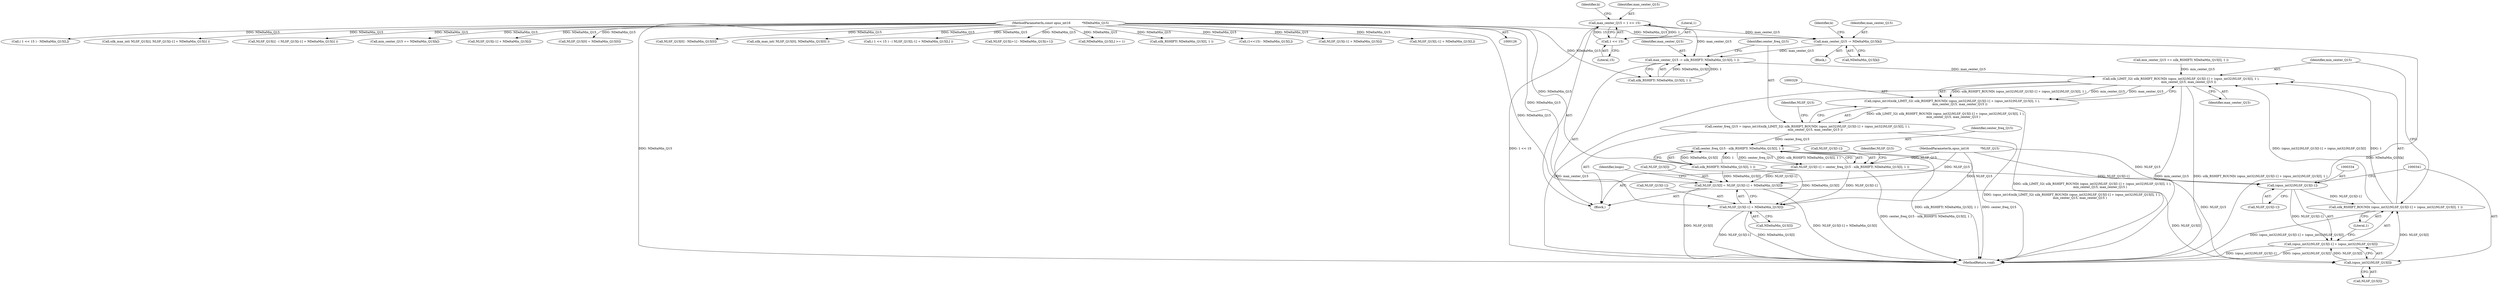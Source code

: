 digraph "0_Android_0d052d64480a30e83fcdda80f4774624e044beb7@pointer" {
"1000314" [label="(Call,max_center_Q15 -= NDeltaMin_Q15[k])"];
"1000128" [label="(MethodParameterIn,const opus_int16            *NDeltaMin_Q15)"];
"1000299" [label="(Call,max_center_Q15 = 1 << 15)"];
"1000301" [label="(Call,1 << 15)"];
"1000319" [label="(Call,max_center_Q15 -= silk_RSHIFT( NDeltaMin_Q15[I], 1 ))"];
"1000330" [label="(Call,silk_LIMIT_32( silk_RSHIFT_ROUND( (opus_int32)NLSF_Q15[I-1] + (opus_int32)NLSF_Q15[I], 1 ),\n                min_center_Q15, max_center_Q15 ))"];
"1000328" [label="(Call,(opus_int16)silk_LIMIT_32( silk_RSHIFT_ROUND( (opus_int32)NLSF_Q15[I-1] + (opus_int32)NLSF_Q15[I], 1 ),\n                min_center_Q15, max_center_Q15 ))"];
"1000326" [label="(Call,center_freq_Q15 = (opus_int16)silk_LIMIT_32( silk_RSHIFT_ROUND( (opus_int32)NLSF_Q15[I-1] + (opus_int32)NLSF_Q15[I], 1 ),\n                min_center_Q15, max_center_Q15 ))"];
"1000354" [label="(Call,center_freq_Q15 - silk_RSHIFT( NDeltaMin_Q15[I], 1 ))"];
"1000348" [label="(Call,NLSF_Q15[I-1] = center_freq_Q15 - silk_RSHIFT( NDeltaMin_Q15[I], 1 ))"];
"1000333" [label="(Call,(opus_int32)NLSF_Q15[I-1])"];
"1000331" [label="(Call,silk_RSHIFT_ROUND( (opus_int32)NLSF_Q15[I-1] + (opus_int32)NLSF_Q15[I], 1 ))"];
"1000332" [label="(Call,(opus_int32)NLSF_Q15[I-1] + (opus_int32)NLSF_Q15[I])"];
"1000361" [label="(Call,NLSF_Q15[I] = NLSF_Q15[I-1] + NDeltaMin_Q15[I])"];
"1000340" [label="(Call,(opus_int32)NLSF_Q15[I])"];
"1000365" [label="(Call,NLSF_Q15[I-1] + NDeltaMin_Q15[I])"];
"1000299" [label="(Call,max_center_Q15 = 1 << 15)"];
"1000265" [label="(Call,( 1 << 15 ) - NDeltaMin_Q15[L])"];
"1000302" [label="(Literal,1)"];
"1000409" [label="(Call,silk_max_int( NLSF_Q15[i], NLSF_Q15[i-1] + NDeltaMin_Q15[i] ))"];
"1000315" [label="(Identifier,max_center_Q15)"];
"1000273" [label="(Block,)"];
"1000362" [label="(Call,NLSF_Q15[I])"];
"1000306" [label="(Identifier,k)"];
"1000127" [label="(MethodParameterIn,opus_int16            *NLSF_Q15)"];
"1000303" [label="(Literal,15)"];
"1000185" [label="(Call,NLSF_Q15[i] - ( NLSF_Q15[i-1] + NDeltaMin_Q15[i] ))"];
"1000333" [label="(Call,(opus_int32)NLSF_Q15[I-1])"];
"1000350" [label="(Identifier,NLSF_Q15)"];
"1000347" [label="(Identifier,max_center_Q15)"];
"1000349" [label="(Call,NLSF_Q15[I-1])"];
"1000342" [label="(Call,NLSF_Q15[I])"];
"1000128" [label="(MethodParameterIn,const opus_int16            *NDeltaMin_Q15)"];
"1000326" [label="(Call,center_freq_Q15 = (opus_int16)silk_LIMIT_32( silk_RSHIFT_ROUND( (opus_int32)NLSF_Q15[I-1] + (opus_int32)NLSF_Q15[I], 1 ),\n                min_center_Q15, max_center_Q15 ))"];
"1000366" [label="(Call,NLSF_Q15[I-1])"];
"1000356" [label="(Call,silk_RSHIFT( NDeltaMin_Q15[I], 1 ))"];
"1000287" [label="(Call,min_center_Q15 += NDeltaMin_Q15[k])"];
"1000327" [label="(Identifier,center_freq_Q15)"];
"1000365" [label="(Call,NLSF_Q15[I-1] + NDeltaMin_Q15[I])"];
"1000371" [label="(Call,NDeltaMin_Q15[I])"];
"1000319" [label="(Call,max_center_Q15 -= silk_RSHIFT( NDeltaMin_Q15[I], 1 ))"];
"1000348" [label="(Call,NLSF_Q15[I-1] = center_freq_Q15 - silk_RSHIFT( NDeltaMin_Q15[I], 1 ))"];
"1000316" [label="(Call,NDeltaMin_Q15[k])"];
"1000361" [label="(Call,NLSF_Q15[I] = NLSF_Q15[I-1] + NDeltaMin_Q15[I])"];
"1000189" [label="(Call,NLSF_Q15[i-1] + NDeltaMin_Q15[i])"];
"1000246" [label="(Call,NLSF_Q15[0] = NDeltaMin_Q15[0])"];
"1000345" [label="(Literal,1)"];
"1000321" [label="(Call,silk_RSHIFT( NDeltaMin_Q15[I], 1 ))"];
"1000161" [label="(Call,NLSF_Q15[0] - NDeltaMin_Q15[0])"];
"1000389" [label="(Call,silk_max_int( NLSF_Q15[0], NDeltaMin_Q15[0] ))"];
"1000292" [label="(Call,min_center_Q15 += silk_RSHIFT( NDeltaMin_Q15[I], 1 ))"];
"1000340" [label="(Call,(opus_int32)NLSF_Q15[I])"];
"1000355" [label="(Identifier,center_freq_Q15)"];
"1000211" [label="(Call,( 1 << 15 ) - ( NLSF_Q15[L-1] + NDeltaMin_Q15[L] ))"];
"1000331" [label="(Call,silk_RSHIFT_ROUND( (opus_int32)NLSF_Q15[I-1] + (opus_int32)NLSF_Q15[I], 1 ))"];
"1000157" [label="(Identifier,loops)"];
"1000346" [label="(Identifier,min_center_Q15)"];
"1000328" [label="(Call,(opus_int16)silk_LIMIT_32( silk_RSHIFT_ROUND( (opus_int32)NLSF_Q15[I-1] + (opus_int32)NLSF_Q15[I], 1 ),\n                min_center_Q15, max_center_Q15 ))"];
"1000363" [label="(Identifier,NLSF_Q15)"];
"1000301" [label="(Call,1 << 15)"];
"1000335" [label="(Call,NLSF_Q15[I-1])"];
"1000312" [label="(Identifier,k)"];
"1000314" [label="(Call,max_center_Q15 -= NDeltaMin_Q15[k])"];
"1000313" [label="(Block,)"];
"1000460" [label="(Call,NLSF_Q15[i+1] - NDeltaMin_Q15[i+1])"];
"1000300" [label="(Identifier,max_center_Q15)"];
"1000144" [label="(Call,NDeltaMin_Q15[L] >= 1)"];
"1000330" [label="(Call,silk_LIMIT_32( silk_RSHIFT_ROUND( (opus_int32)NLSF_Q15[I-1] + (opus_int32)NLSF_Q15[I], 1 ),\n                min_center_Q15, max_center_Q15 ))"];
"1000354" [label="(Call,center_freq_Q15 - silk_RSHIFT( NDeltaMin_Q15[I], 1 ))"];
"1000320" [label="(Identifier,max_center_Q15)"];
"1000332" [label="(Call,(opus_int32)NLSF_Q15[I-1] + (opus_int32)NLSF_Q15[I])"];
"1000294" [label="(Call,silk_RSHIFT( NDeltaMin_Q15[I], 1 ))"];
"1000434" [label="(Call,(1<<15) - NDeltaMin_Q15[L])"];
"1000413" [label="(Call,NLSF_Q15[i-1] + NDeltaMin_Q15[i])"];
"1000215" [label="(Call,NLSF_Q15[L-1] + NDeltaMin_Q15[L])"];
"1000471" [label="(MethodReturn,void)"];
"1000314" -> "1000313"  [label="AST: "];
"1000314" -> "1000316"  [label="CFG: "];
"1000315" -> "1000314"  [label="AST: "];
"1000316" -> "1000314"  [label="AST: "];
"1000312" -> "1000314"  [label="CFG: "];
"1000314" -> "1000471"  [label="DDG: NDeltaMin_Q15[k]"];
"1000128" -> "1000314"  [label="DDG: NDeltaMin_Q15"];
"1000299" -> "1000314"  [label="DDG: max_center_Q15"];
"1000314" -> "1000319"  [label="DDG: max_center_Q15"];
"1000128" -> "1000126"  [label="AST: "];
"1000128" -> "1000471"  [label="DDG: NDeltaMin_Q15"];
"1000128" -> "1000144"  [label="DDG: NDeltaMin_Q15"];
"1000128" -> "1000161"  [label="DDG: NDeltaMin_Q15"];
"1000128" -> "1000185"  [label="DDG: NDeltaMin_Q15"];
"1000128" -> "1000189"  [label="DDG: NDeltaMin_Q15"];
"1000128" -> "1000211"  [label="DDG: NDeltaMin_Q15"];
"1000128" -> "1000215"  [label="DDG: NDeltaMin_Q15"];
"1000128" -> "1000246"  [label="DDG: NDeltaMin_Q15"];
"1000128" -> "1000265"  [label="DDG: NDeltaMin_Q15"];
"1000128" -> "1000287"  [label="DDG: NDeltaMin_Q15"];
"1000128" -> "1000294"  [label="DDG: NDeltaMin_Q15"];
"1000128" -> "1000321"  [label="DDG: NDeltaMin_Q15"];
"1000128" -> "1000356"  [label="DDG: NDeltaMin_Q15"];
"1000128" -> "1000361"  [label="DDG: NDeltaMin_Q15"];
"1000128" -> "1000365"  [label="DDG: NDeltaMin_Q15"];
"1000128" -> "1000389"  [label="DDG: NDeltaMin_Q15"];
"1000128" -> "1000409"  [label="DDG: NDeltaMin_Q15"];
"1000128" -> "1000413"  [label="DDG: NDeltaMin_Q15"];
"1000128" -> "1000434"  [label="DDG: NDeltaMin_Q15"];
"1000128" -> "1000460"  [label="DDG: NDeltaMin_Q15"];
"1000299" -> "1000273"  [label="AST: "];
"1000299" -> "1000301"  [label="CFG: "];
"1000300" -> "1000299"  [label="AST: "];
"1000301" -> "1000299"  [label="AST: "];
"1000306" -> "1000299"  [label="CFG: "];
"1000299" -> "1000471"  [label="DDG: 1 << 15"];
"1000301" -> "1000299"  [label="DDG: 1"];
"1000301" -> "1000299"  [label="DDG: 15"];
"1000299" -> "1000319"  [label="DDG: max_center_Q15"];
"1000301" -> "1000303"  [label="CFG: "];
"1000302" -> "1000301"  [label="AST: "];
"1000303" -> "1000301"  [label="AST: "];
"1000319" -> "1000273"  [label="AST: "];
"1000319" -> "1000321"  [label="CFG: "];
"1000320" -> "1000319"  [label="AST: "];
"1000321" -> "1000319"  [label="AST: "];
"1000327" -> "1000319"  [label="CFG: "];
"1000321" -> "1000319"  [label="DDG: NDeltaMin_Q15[I]"];
"1000321" -> "1000319"  [label="DDG: 1"];
"1000319" -> "1000330"  [label="DDG: max_center_Q15"];
"1000330" -> "1000328"  [label="AST: "];
"1000330" -> "1000347"  [label="CFG: "];
"1000331" -> "1000330"  [label="AST: "];
"1000346" -> "1000330"  [label="AST: "];
"1000347" -> "1000330"  [label="AST: "];
"1000328" -> "1000330"  [label="CFG: "];
"1000330" -> "1000471"  [label="DDG: silk_RSHIFT_ROUND( (opus_int32)NLSF_Q15[I-1] + (opus_int32)NLSF_Q15[I], 1 )"];
"1000330" -> "1000471"  [label="DDG: max_center_Q15"];
"1000330" -> "1000471"  [label="DDG: min_center_Q15"];
"1000330" -> "1000328"  [label="DDG: silk_RSHIFT_ROUND( (opus_int32)NLSF_Q15[I-1] + (opus_int32)NLSF_Q15[I], 1 )"];
"1000330" -> "1000328"  [label="DDG: min_center_Q15"];
"1000330" -> "1000328"  [label="DDG: max_center_Q15"];
"1000331" -> "1000330"  [label="DDG: (opus_int32)NLSF_Q15[I-1] + (opus_int32)NLSF_Q15[I]"];
"1000331" -> "1000330"  [label="DDG: 1"];
"1000292" -> "1000330"  [label="DDG: min_center_Q15"];
"1000328" -> "1000326"  [label="AST: "];
"1000329" -> "1000328"  [label="AST: "];
"1000326" -> "1000328"  [label="CFG: "];
"1000328" -> "1000471"  [label="DDG: silk_LIMIT_32( silk_RSHIFT_ROUND( (opus_int32)NLSF_Q15[I-1] + (opus_int32)NLSF_Q15[I], 1 ),\n                min_center_Q15, max_center_Q15 )"];
"1000328" -> "1000326"  [label="DDG: silk_LIMIT_32( silk_RSHIFT_ROUND( (opus_int32)NLSF_Q15[I-1] + (opus_int32)NLSF_Q15[I], 1 ),\n                min_center_Q15, max_center_Q15 )"];
"1000326" -> "1000273"  [label="AST: "];
"1000327" -> "1000326"  [label="AST: "];
"1000350" -> "1000326"  [label="CFG: "];
"1000326" -> "1000471"  [label="DDG: (opus_int16)silk_LIMIT_32( silk_RSHIFT_ROUND( (opus_int32)NLSF_Q15[I-1] + (opus_int32)NLSF_Q15[I], 1 ),\n                min_center_Q15, max_center_Q15 )"];
"1000326" -> "1000354"  [label="DDG: center_freq_Q15"];
"1000354" -> "1000348"  [label="AST: "];
"1000354" -> "1000356"  [label="CFG: "];
"1000355" -> "1000354"  [label="AST: "];
"1000356" -> "1000354"  [label="AST: "];
"1000348" -> "1000354"  [label="CFG: "];
"1000354" -> "1000471"  [label="DDG: silk_RSHIFT( NDeltaMin_Q15[I], 1 )"];
"1000354" -> "1000471"  [label="DDG: center_freq_Q15"];
"1000354" -> "1000348"  [label="DDG: center_freq_Q15"];
"1000354" -> "1000348"  [label="DDG: silk_RSHIFT( NDeltaMin_Q15[I], 1 )"];
"1000356" -> "1000354"  [label="DDG: NDeltaMin_Q15[I]"];
"1000356" -> "1000354"  [label="DDG: 1"];
"1000348" -> "1000273"  [label="AST: "];
"1000349" -> "1000348"  [label="AST: "];
"1000363" -> "1000348"  [label="CFG: "];
"1000348" -> "1000471"  [label="DDG: center_freq_Q15 - silk_RSHIFT( NDeltaMin_Q15[I], 1 )"];
"1000348" -> "1000333"  [label="DDG: NLSF_Q15[I-1]"];
"1000127" -> "1000348"  [label="DDG: NLSF_Q15"];
"1000348" -> "1000361"  [label="DDG: NLSF_Q15[I-1]"];
"1000348" -> "1000365"  [label="DDG: NLSF_Q15[I-1]"];
"1000333" -> "1000332"  [label="AST: "];
"1000333" -> "1000335"  [label="CFG: "];
"1000334" -> "1000333"  [label="AST: "];
"1000335" -> "1000333"  [label="AST: "];
"1000341" -> "1000333"  [label="CFG: "];
"1000333" -> "1000331"  [label="DDG: NLSF_Q15[I-1]"];
"1000333" -> "1000332"  [label="DDG: NLSF_Q15[I-1]"];
"1000127" -> "1000333"  [label="DDG: NLSF_Q15"];
"1000331" -> "1000345"  [label="CFG: "];
"1000332" -> "1000331"  [label="AST: "];
"1000345" -> "1000331"  [label="AST: "];
"1000346" -> "1000331"  [label="CFG: "];
"1000331" -> "1000471"  [label="DDG: (opus_int32)NLSF_Q15[I-1] + (opus_int32)NLSF_Q15[I]"];
"1000340" -> "1000331"  [label="DDG: NLSF_Q15[I]"];
"1000332" -> "1000340"  [label="CFG: "];
"1000340" -> "1000332"  [label="AST: "];
"1000345" -> "1000332"  [label="CFG: "];
"1000332" -> "1000471"  [label="DDG: (opus_int32)NLSF_Q15[I-1]"];
"1000332" -> "1000471"  [label="DDG: (opus_int32)NLSF_Q15[I]"];
"1000340" -> "1000332"  [label="DDG: NLSF_Q15[I]"];
"1000361" -> "1000273"  [label="AST: "];
"1000361" -> "1000365"  [label="CFG: "];
"1000362" -> "1000361"  [label="AST: "];
"1000365" -> "1000361"  [label="AST: "];
"1000157" -> "1000361"  [label="CFG: "];
"1000361" -> "1000471"  [label="DDG: NLSF_Q15[I-1] + NDeltaMin_Q15[I]"];
"1000361" -> "1000471"  [label="DDG: NLSF_Q15[I]"];
"1000361" -> "1000340"  [label="DDG: NLSF_Q15[I]"];
"1000127" -> "1000361"  [label="DDG: NLSF_Q15"];
"1000356" -> "1000361"  [label="DDG: NDeltaMin_Q15[I]"];
"1000340" -> "1000342"  [label="CFG: "];
"1000341" -> "1000340"  [label="AST: "];
"1000342" -> "1000340"  [label="AST: "];
"1000127" -> "1000340"  [label="DDG: NLSF_Q15"];
"1000365" -> "1000371"  [label="CFG: "];
"1000366" -> "1000365"  [label="AST: "];
"1000371" -> "1000365"  [label="AST: "];
"1000365" -> "1000471"  [label="DDG: NLSF_Q15[I-1]"];
"1000365" -> "1000471"  [label="DDG: NDeltaMin_Q15[I]"];
"1000127" -> "1000365"  [label="DDG: NLSF_Q15"];
"1000356" -> "1000365"  [label="DDG: NDeltaMin_Q15[I]"];
}
